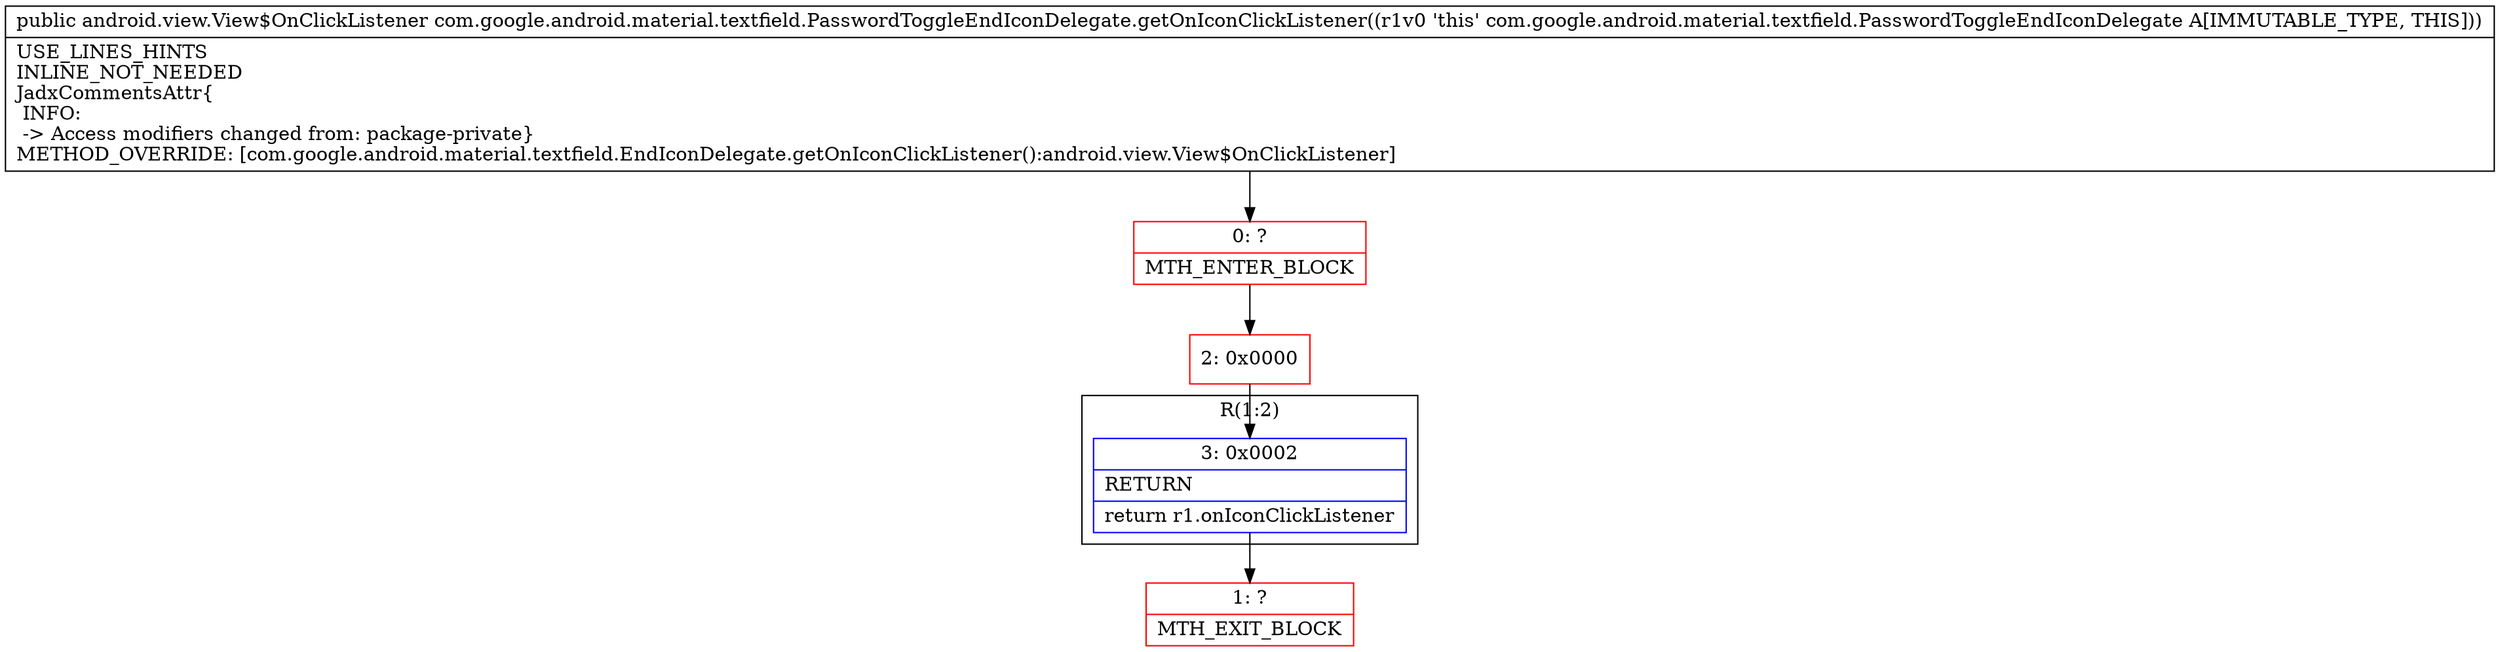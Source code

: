 digraph "CFG forcom.google.android.material.textfield.PasswordToggleEndIconDelegate.getOnIconClickListener()Landroid\/view\/View$OnClickListener;" {
subgraph cluster_Region_869473359 {
label = "R(1:2)";
node [shape=record,color=blue];
Node_3 [shape=record,label="{3\:\ 0x0002|RETURN\l|return r1.onIconClickListener\l}"];
}
Node_0 [shape=record,color=red,label="{0\:\ ?|MTH_ENTER_BLOCK\l}"];
Node_2 [shape=record,color=red,label="{2\:\ 0x0000}"];
Node_1 [shape=record,color=red,label="{1\:\ ?|MTH_EXIT_BLOCK\l}"];
MethodNode[shape=record,label="{public android.view.View$OnClickListener com.google.android.material.textfield.PasswordToggleEndIconDelegate.getOnIconClickListener((r1v0 'this' com.google.android.material.textfield.PasswordToggleEndIconDelegate A[IMMUTABLE_TYPE, THIS]))  | USE_LINES_HINTS\lINLINE_NOT_NEEDED\lJadxCommentsAttr\{\l INFO: \l \-\> Access modifiers changed from: package\-private\}\lMETHOD_OVERRIDE: [com.google.android.material.textfield.EndIconDelegate.getOnIconClickListener():android.view.View$OnClickListener]\l}"];
MethodNode -> Node_0;Node_3 -> Node_1;
Node_0 -> Node_2;
Node_2 -> Node_3;
}

